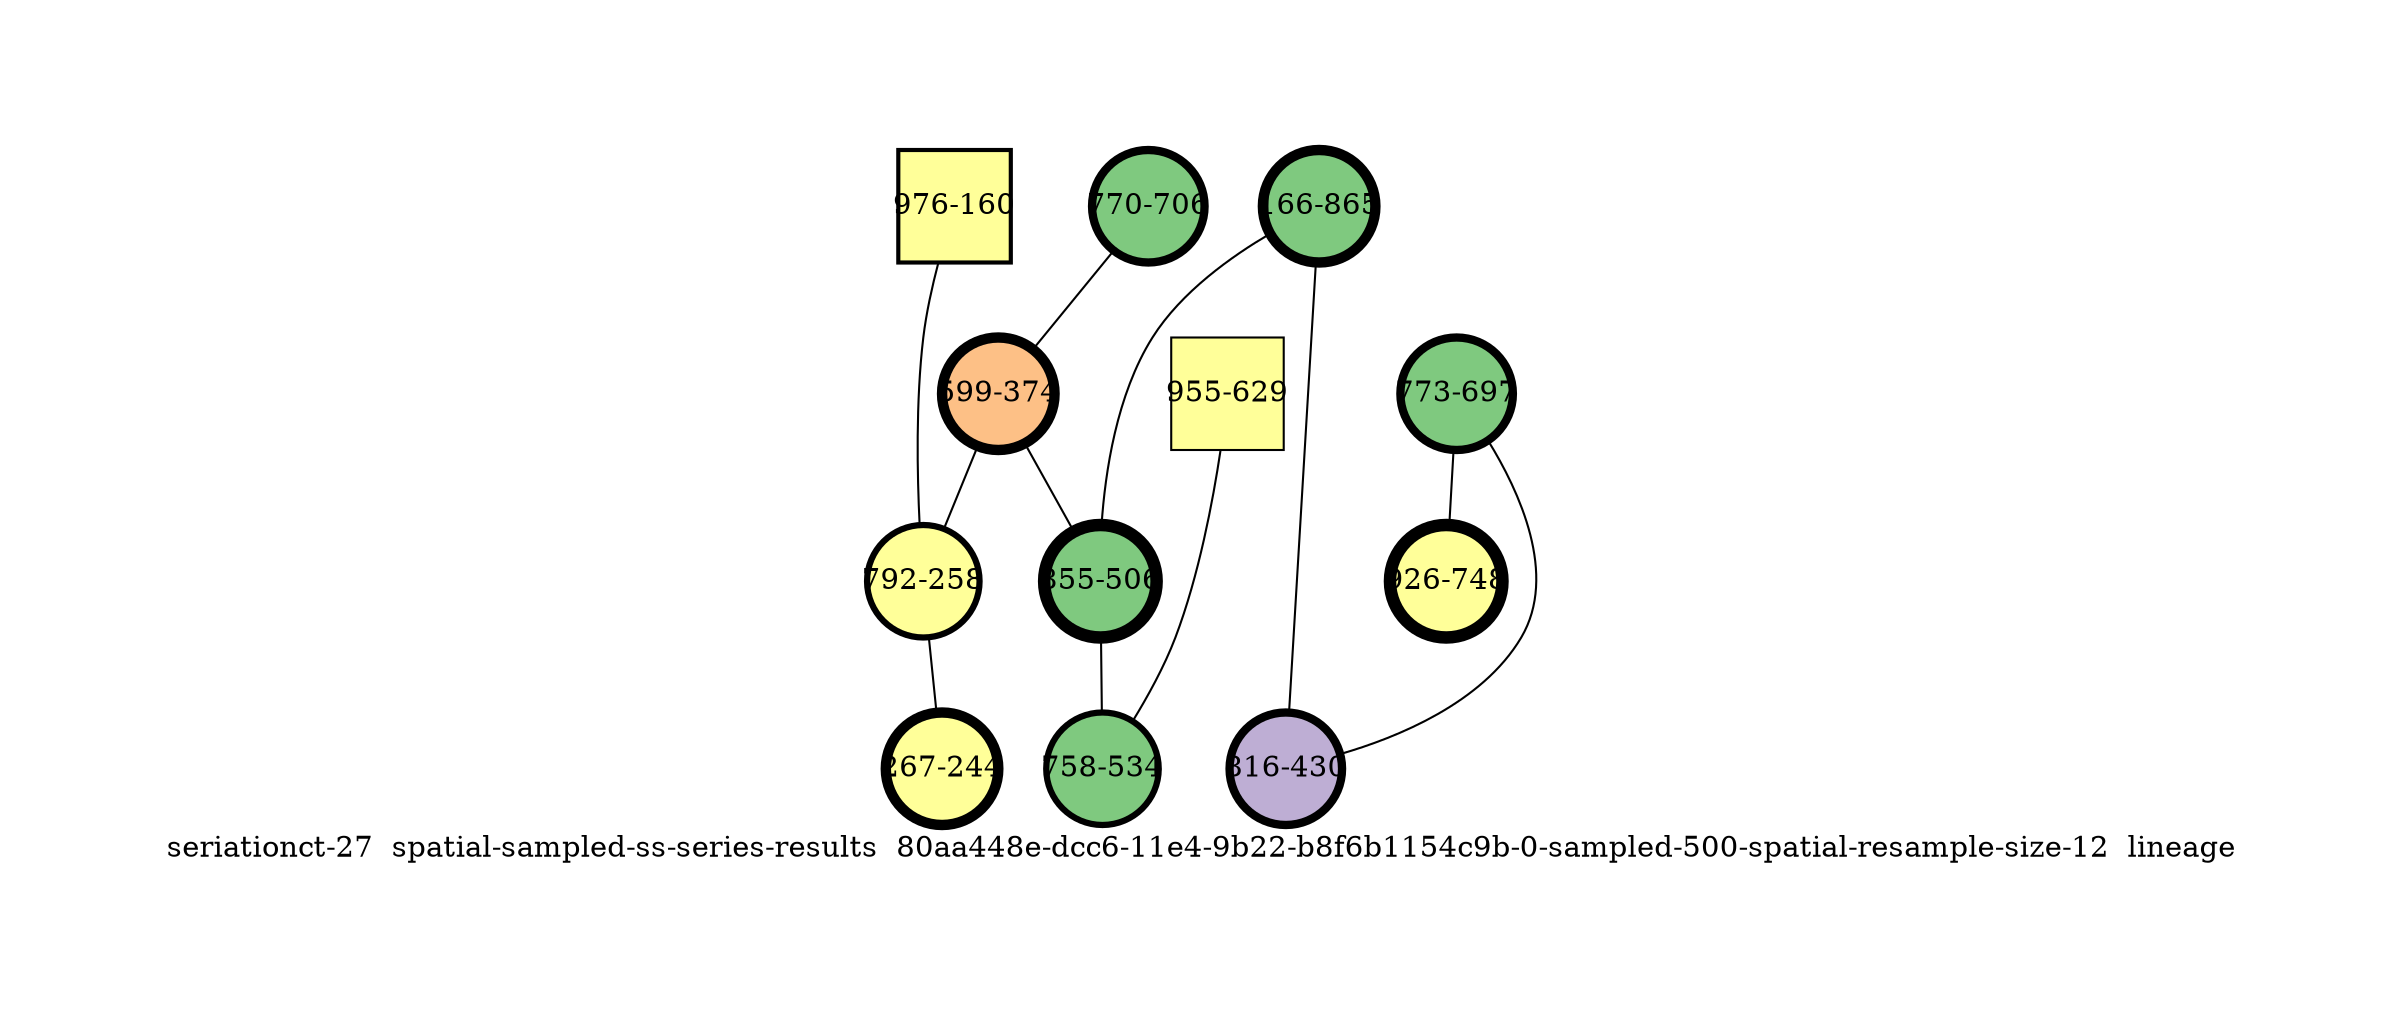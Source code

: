 strict graph "seriationct-27  spatial-sampled-ss-series-results  80aa448e-dcc6-11e4-9b22-b8f6b1154c9b-0-sampled-500-spatial-resample-size-12  lineage" {
labelloc=b;
ratio=auto;
pad="1.0";
label="seriationct-27  spatial-sampled-ss-series-results  80aa448e-dcc6-11e4-9b22-b8f6b1154c9b-0-sampled-500-spatial-resample-size-12  lineage";
node [width="0.75", style=filled, fixedsize=true, height="0.75", shape=circle, label=""];
0 [xCoordinate="706.0", appears_in_slice=4, yCoordinate="770.0", colorscheme=accent6, lineage_id=0, short_label="770-706", label="770-706", shape=circle, cluster_id=0, fillcolor=1, size="500.0", id=0, penwidth="4.0"];
1 [xCoordinate="865.0", appears_in_slice=5, yCoordinate="166.0", colorscheme=accent6, lineage_id=0, short_label="166-865", label="166-865", shape=circle, cluster_id=0, fillcolor=1, size="500.0", id=1, penwidth="5.0"];
2 [xCoordinate="374.0", appears_in_slice=5, yCoordinate="599.0", colorscheme=accent6, lineage_id=0, short_label="599-374", label="599-374", shape=circle, cluster_id=2, fillcolor=3, size="500.0", id=2, penwidth="5.0"];
3 [xCoordinate="697.0", appears_in_slice=4, yCoordinate="773.0", colorscheme=accent6, lineage_id=0, short_label="773-697", label="773-697", shape=circle, cluster_id=0, fillcolor=1, size="500.0", id=3, penwidth="4.0"];
4 [xCoordinate="160.0", appears_in_slice=2, yCoordinate="976.0", colorscheme=accent6, lineage_id=1, short_label="976-160", label="976-160", shape=square, cluster_id=3, fillcolor=4, size="500.0", id=4, penwidth="2.0"];
5 [xCoordinate="748.0", appears_in_slice=6, yCoordinate="926.0", colorscheme=accent6, lineage_id=0, short_label="926-748", label="926-748", shape=circle, cluster_id=3, fillcolor=4, size="500.0", id=5, penwidth="6.0"];
6 [xCoordinate="258.0", appears_in_slice=3, yCoordinate="792.0", colorscheme=accent6, lineage_id=0, short_label="792-258", label="792-258", shape=circle, cluster_id=3, fillcolor=4, size="500.0", id=6, penwidth="3.0"];
7 [xCoordinate="430.0", appears_in_slice=4, yCoordinate="816.0", colorscheme=accent6, lineage_id=0, short_label="816-430", label="816-430", shape=circle, cluster_id=1, fillcolor=2, size="500.0", id=7, penwidth="4.0"];
8 [xCoordinate="506.0", appears_in_slice=6, yCoordinate="855.0", colorscheme=accent6, lineage_id=0, short_label="855-506", label="855-506", shape=circle, cluster_id=0, fillcolor=1, size="500.0", id=8, penwidth="6.0"];
9 [xCoordinate="629.0", appears_in_slice=1, yCoordinate="955.0", colorscheme=accent6, lineage_id=1, short_label="955-629", label="955-629", shape=square, cluster_id=3, fillcolor=4, size="500.0", id=9, penwidth="1.0"];
10 [xCoordinate="534.0", appears_in_slice=3, yCoordinate="758.0", colorscheme=accent6, lineage_id=0, short_label="758-534", label="758-534", shape=circle, cluster_id=0, fillcolor=1, size="500.0", id=10, penwidth="3.0"];
11 [xCoordinate="244.0", appears_in_slice=5, yCoordinate="267.0", colorscheme=accent6, lineage_id=0, short_label="267-244", label="267-244", shape=circle, cluster_id=3, fillcolor=4, size="500.0", id=11, penwidth="5.0"];
0 -- 2  [inverseweight="1.39567918956", weight="0.716497034188"];
1 -- 8  [inverseweight="2.63406094976", weight="0.379641936567"];
1 -- 7  [inverseweight="3.70808070319", weight="0.269681293382"];
2 -- 8  [inverseweight="1.95929337738", weight="0.510388087635"];
2 -- 6  [inverseweight="2.2712261317", weight="0.440290812986"];
3 -- 5  [inverseweight="2.45885119802", weight="0.406693988153"];
3 -- 7  [inverseweight="17.8571428571", weight="0.056"];
4 -- 6  [inverseweight="4.29220128767", weight="0.232980685895"];
6 -- 11  [inverseweight="2.151537888", weight="0.464783820717"];
8 -- 10  [inverseweight="2.61568675239", weight="0.38230877573"];
9 -- 10  [inverseweight="1.60365175995", weight="0.623576779555"];
}
